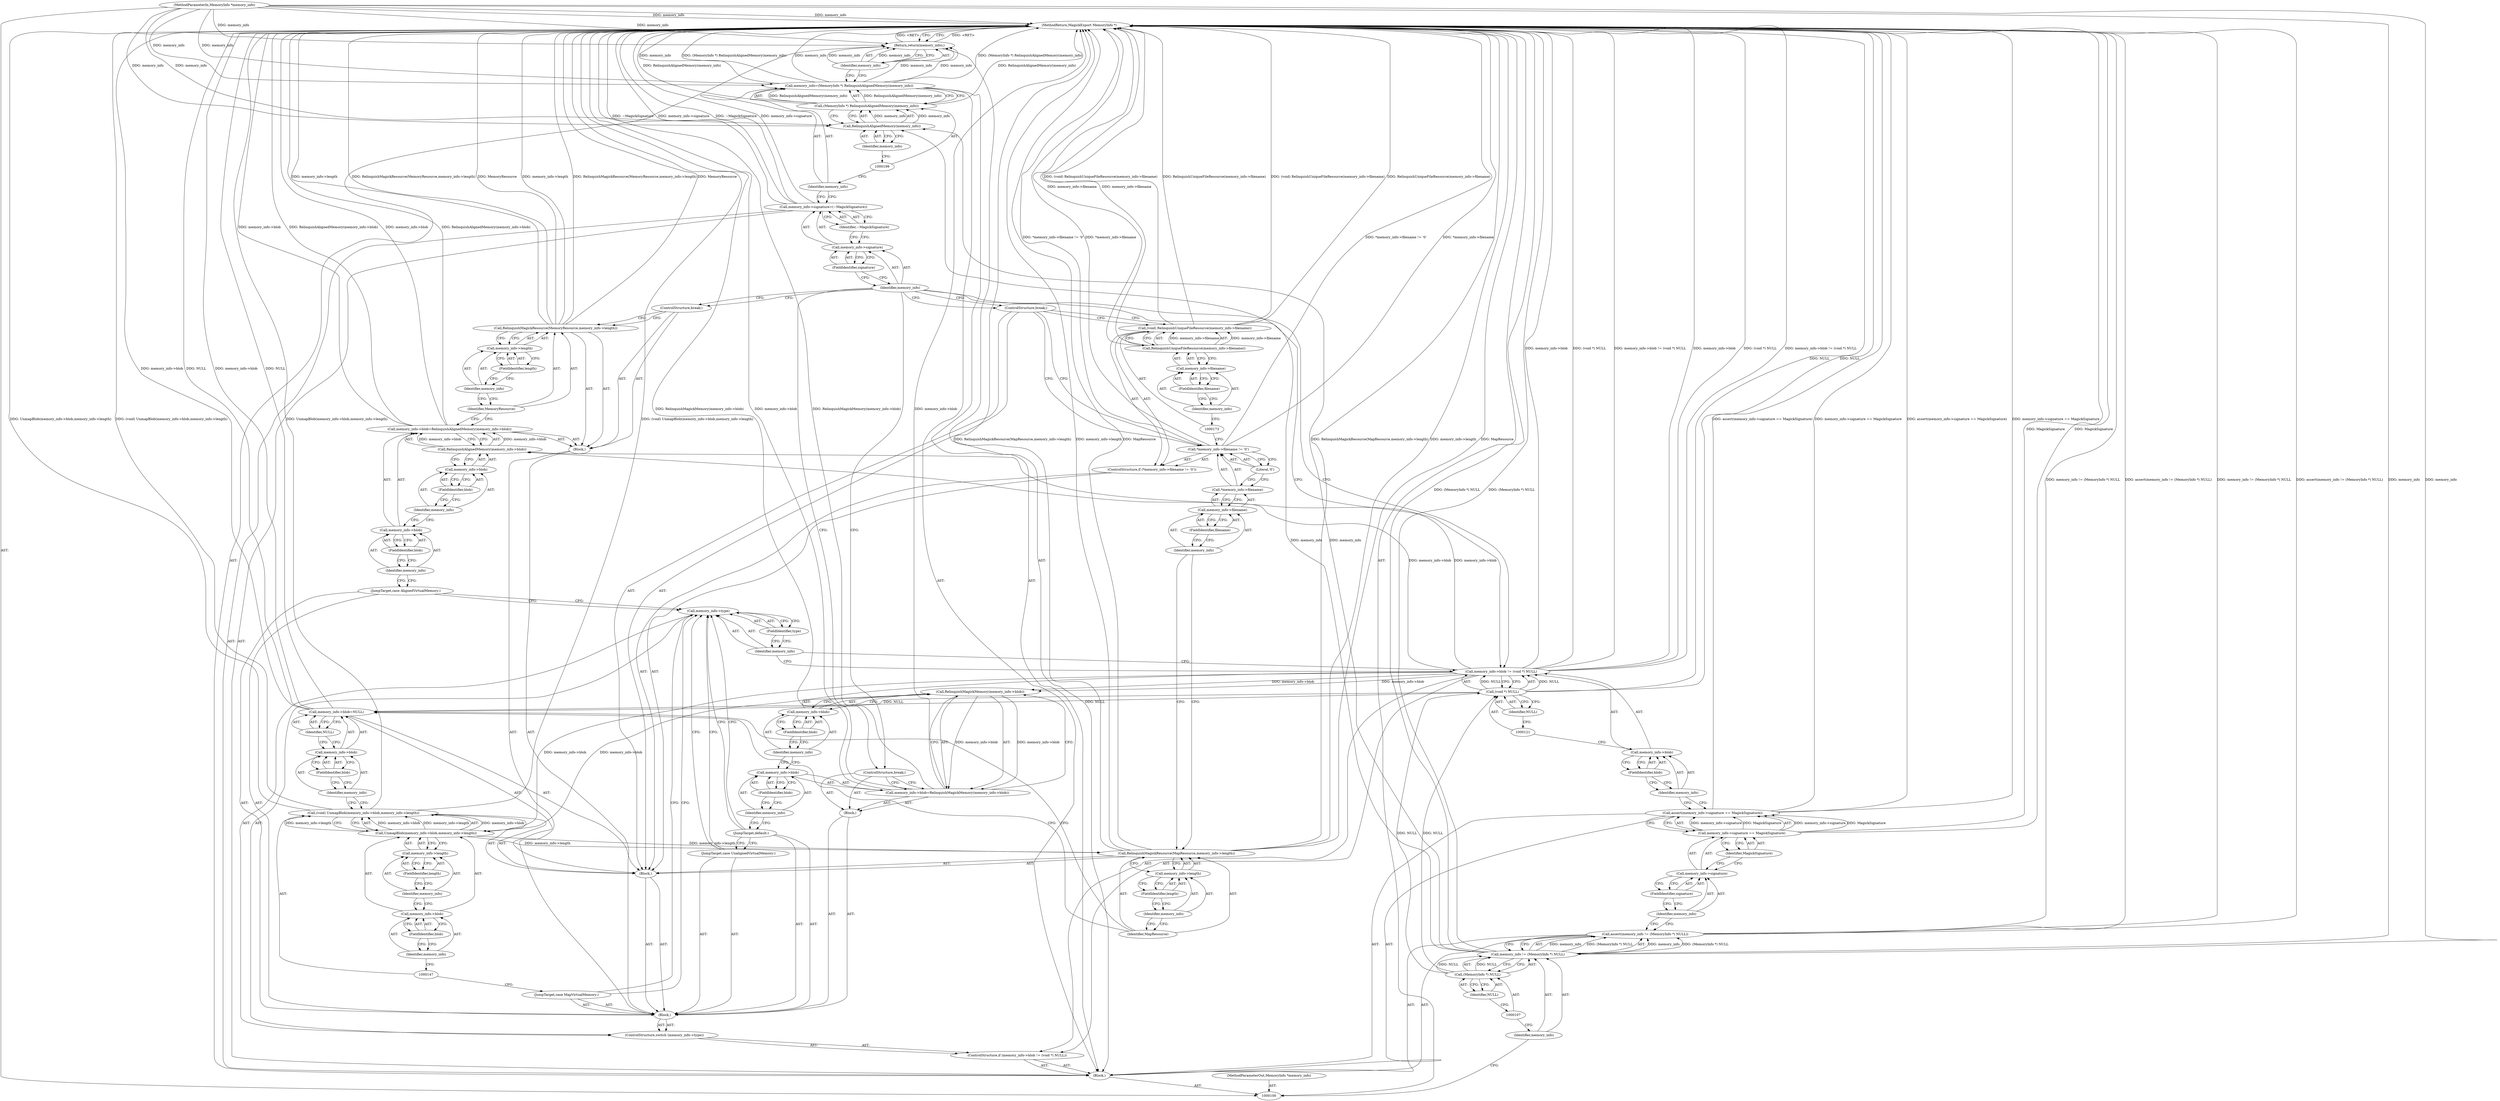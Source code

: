 digraph "1_ImageMagick_0f6fc2d5bf8f500820c3dbcf0d23ee14f2d9f734_0" {
"1000204" [label="(MethodReturn,MagickExport MemoryInfo *)"];
"1000101" [label="(MethodParameterIn,MemoryInfo *memory_info)"];
"1000266" [label="(MethodParameterOut,MemoryInfo *memory_info)"];
"1000133" [label="(FieldIdentifier,blob)"];
"1000134" [label="(Call,RelinquishAlignedMemory(memory_info->blob))"];
"1000135" [label="(Call,memory_info->blob)"];
"1000136" [label="(Identifier,memory_info)"];
"1000137" [label="(FieldIdentifier,blob)"];
"1000130" [label="(Call,memory_info->blob=RelinquishAlignedMemory(memory_info->blob))"];
"1000131" [label="(Call,memory_info->blob)"];
"1000132" [label="(Identifier,memory_info)"];
"1000139" [label="(Identifier,MemoryResource)"];
"1000140" [label="(Call,memory_info->length)"];
"1000141" [label="(Identifier,memory_info)"];
"1000142" [label="(FieldIdentifier,length)"];
"1000138" [label="(Call,RelinquishMagickResource(MemoryResource,memory_info->length))"];
"1000143" [label="(ControlStructure,break;)"];
"1000144" [label="(JumpTarget,case MapVirtualMemory:)"];
"1000145" [label="(Block,)"];
"1000148" [label="(Call,UnmapBlob(memory_info->blob,memory_info->length))"];
"1000149" [label="(Call,memory_info->blob)"];
"1000150" [label="(Identifier,memory_info)"];
"1000151" [label="(FieldIdentifier,blob)"];
"1000152" [label="(Call,memory_info->length)"];
"1000153" [label="(Identifier,memory_info)"];
"1000154" [label="(FieldIdentifier,length)"];
"1000146" [label="(Call,(void) UnmapBlob(memory_info->blob,memory_info->length))"];
"1000158" [label="(FieldIdentifier,blob)"];
"1000159" [label="(Identifier,NULL)"];
"1000155" [label="(Call,memory_info->blob=NULL)"];
"1000156" [label="(Call,memory_info->blob)"];
"1000157" [label="(Identifier,memory_info)"];
"1000161" [label="(Identifier,MapResource)"];
"1000162" [label="(Call,memory_info->length)"];
"1000163" [label="(Identifier,memory_info)"];
"1000164" [label="(FieldIdentifier,length)"];
"1000160" [label="(Call,RelinquishMagickResource(MapResource,memory_info->length))"];
"1000166" [label="(Call,*memory_info->filename != '\0')"];
"1000167" [label="(Call,*memory_info->filename)"];
"1000168" [label="(Call,memory_info->filename)"];
"1000169" [label="(Identifier,memory_info)"];
"1000170" [label="(FieldIdentifier,filename)"];
"1000171" [label="(Literal,'\0')"];
"1000165" [label="(ControlStructure,if (*memory_info->filename != '\0'))"];
"1000102" [label="(Block,)"];
"1000172" [label="(Call,(void) RelinquishUniqueFileResource(memory_info->filename))"];
"1000174" [label="(Call,RelinquishUniqueFileResource(memory_info->filename))"];
"1000175" [label="(Call,memory_info->filename)"];
"1000176" [label="(Identifier,memory_info)"];
"1000177" [label="(FieldIdentifier,filename)"];
"1000178" [label="(ControlStructure,break;)"];
"1000179" [label="(JumpTarget,case UnalignedVirtualMemory:)"];
"1000180" [label="(JumpTarget,default:)"];
"1000181" [label="(Block,)"];
"1000185" [label="(FieldIdentifier,blob)"];
"1000186" [label="(Call,RelinquishMagickMemory(memory_info->blob))"];
"1000187" [label="(Call,memory_info->blob)"];
"1000188" [label="(Identifier,memory_info)"];
"1000189" [label="(FieldIdentifier,blob)"];
"1000182" [label="(Call,memory_info->blob=RelinquishMagickMemory(memory_info->blob))"];
"1000183" [label="(Call,memory_info->blob)"];
"1000184" [label="(Identifier,memory_info)"];
"1000190" [label="(ControlStructure,break;)"];
"1000103" [label="(Call,assert(memory_info != (MemoryInfo *) NULL))"];
"1000106" [label="(Call,(MemoryInfo *) NULL)"];
"1000108" [label="(Identifier,NULL)"];
"1000104" [label="(Call,memory_info != (MemoryInfo *) NULL)"];
"1000105" [label="(Identifier,memory_info)"];
"1000194" [label="(FieldIdentifier,signature)"];
"1000191" [label="(Call,memory_info->signature=(~MagickSignature))"];
"1000192" [label="(Call,memory_info->signature)"];
"1000193" [label="(Identifier,memory_info)"];
"1000195" [label="(Identifier,~MagickSignature)"];
"1000198" [label="(Call,(MemoryInfo *) RelinquishAlignedMemory(memory_info))"];
"1000196" [label="(Call,memory_info=(MemoryInfo *) RelinquishAlignedMemory(memory_info))"];
"1000197" [label="(Identifier,memory_info)"];
"1000200" [label="(Call,RelinquishAlignedMemory(memory_info))"];
"1000201" [label="(Identifier,memory_info)"];
"1000202" [label="(Return,return(memory_info);)"];
"1000203" [label="(Identifier,memory_info)"];
"1000109" [label="(Call,assert(memory_info->signature == MagickSignature))"];
"1000113" [label="(FieldIdentifier,signature)"];
"1000114" [label="(Identifier,MagickSignature)"];
"1000110" [label="(Call,memory_info->signature == MagickSignature)"];
"1000111" [label="(Call,memory_info->signature)"];
"1000112" [label="(Identifier,memory_info)"];
"1000119" [label="(FieldIdentifier,blob)"];
"1000115" [label="(ControlStructure,if (memory_info->blob != (void *) NULL))"];
"1000120" [label="(Call,(void *) NULL)"];
"1000122" [label="(Identifier,NULL)"];
"1000116" [label="(Call,memory_info->blob != (void *) NULL)"];
"1000117" [label="(Call,memory_info->blob)"];
"1000118" [label="(Identifier,memory_info)"];
"1000124" [label="(Call,memory_info->type)"];
"1000125" [label="(Identifier,memory_info)"];
"1000126" [label="(FieldIdentifier,type)"];
"1000123" [label="(ControlStructure,switch (memory_info->type))"];
"1000127" [label="(Block,)"];
"1000128" [label="(JumpTarget,case AlignedVirtualMemory:)"];
"1000129" [label="(Block,)"];
"1000204" -> "1000100"  [label="AST: "];
"1000204" -> "1000202"  [label="CFG: "];
"1000172" -> "1000204"  [label="DDG: (void) RelinquishUniqueFileResource(memory_info->filename)"];
"1000172" -> "1000204"  [label="DDG: RelinquishUniqueFileResource(memory_info->filename)"];
"1000198" -> "1000204"  [label="DDG: RelinquishAlignedMemory(memory_info)"];
"1000103" -> "1000204"  [label="DDG: memory_info != (MemoryInfo *) NULL"];
"1000103" -> "1000204"  [label="DDG: assert(memory_info != (MemoryInfo *) NULL)"];
"1000138" -> "1000204"  [label="DDG: MemoryResource"];
"1000138" -> "1000204"  [label="DDG: memory_info->length"];
"1000138" -> "1000204"  [label="DDG: RelinquishMagickResource(MemoryResource,memory_info->length)"];
"1000146" -> "1000204"  [label="DDG: UnmapBlob(memory_info->blob,memory_info->length)"];
"1000146" -> "1000204"  [label="DDG: (void) UnmapBlob(memory_info->blob,memory_info->length)"];
"1000196" -> "1000204"  [label="DDG: memory_info"];
"1000196" -> "1000204"  [label="DDG: (MemoryInfo *) RelinquishAlignedMemory(memory_info)"];
"1000120" -> "1000204"  [label="DDG: NULL"];
"1000155" -> "1000204"  [label="DDG: NULL"];
"1000155" -> "1000204"  [label="DDG: memory_info->blob"];
"1000116" -> "1000204"  [label="DDG: memory_info->blob"];
"1000116" -> "1000204"  [label="DDG: (void *) NULL"];
"1000116" -> "1000204"  [label="DDG: memory_info->blob != (void *) NULL"];
"1000182" -> "1000204"  [label="DDG: RelinquishMagickMemory(memory_info->blob)"];
"1000182" -> "1000204"  [label="DDG: memory_info->blob"];
"1000110" -> "1000204"  [label="DDG: MagickSignature"];
"1000160" -> "1000204"  [label="DDG: RelinquishMagickResource(MapResource,memory_info->length)"];
"1000160" -> "1000204"  [label="DDG: memory_info->length"];
"1000160" -> "1000204"  [label="DDG: MapResource"];
"1000166" -> "1000204"  [label="DDG: *memory_info->filename != '\0'"];
"1000166" -> "1000204"  [label="DDG: *memory_info->filename"];
"1000191" -> "1000204"  [label="DDG: ~MagickSignature"];
"1000191" -> "1000204"  [label="DDG: memory_info->signature"];
"1000130" -> "1000204"  [label="DDG: RelinquishAlignedMemory(memory_info->blob)"];
"1000130" -> "1000204"  [label="DDG: memory_info->blob"];
"1000101" -> "1000204"  [label="DDG: memory_info"];
"1000109" -> "1000204"  [label="DDG: memory_info->signature == MagickSignature"];
"1000109" -> "1000204"  [label="DDG: assert(memory_info->signature == MagickSignature)"];
"1000104" -> "1000204"  [label="DDG: (MemoryInfo *) NULL"];
"1000174" -> "1000204"  [label="DDG: memory_info->filename"];
"1000202" -> "1000204"  [label="DDG: <RET>"];
"1000101" -> "1000100"  [label="AST: "];
"1000101" -> "1000204"  [label="DDG: memory_info"];
"1000101" -> "1000104"  [label="DDG: memory_info"];
"1000101" -> "1000196"  [label="DDG: memory_info"];
"1000101" -> "1000200"  [label="DDG: memory_info"];
"1000101" -> "1000202"  [label="DDG: memory_info"];
"1000266" -> "1000100"  [label="AST: "];
"1000133" -> "1000131"  [label="AST: "];
"1000133" -> "1000132"  [label="CFG: "];
"1000131" -> "1000133"  [label="CFG: "];
"1000134" -> "1000130"  [label="AST: "];
"1000134" -> "1000135"  [label="CFG: "];
"1000135" -> "1000134"  [label="AST: "];
"1000130" -> "1000134"  [label="CFG: "];
"1000134" -> "1000130"  [label="DDG: memory_info->blob"];
"1000116" -> "1000134"  [label="DDG: memory_info->blob"];
"1000135" -> "1000134"  [label="AST: "];
"1000135" -> "1000137"  [label="CFG: "];
"1000136" -> "1000135"  [label="AST: "];
"1000137" -> "1000135"  [label="AST: "];
"1000134" -> "1000135"  [label="CFG: "];
"1000136" -> "1000135"  [label="AST: "];
"1000136" -> "1000131"  [label="CFG: "];
"1000137" -> "1000136"  [label="CFG: "];
"1000137" -> "1000135"  [label="AST: "];
"1000137" -> "1000136"  [label="CFG: "];
"1000135" -> "1000137"  [label="CFG: "];
"1000130" -> "1000129"  [label="AST: "];
"1000130" -> "1000134"  [label="CFG: "];
"1000131" -> "1000130"  [label="AST: "];
"1000134" -> "1000130"  [label="AST: "];
"1000139" -> "1000130"  [label="CFG: "];
"1000130" -> "1000204"  [label="DDG: RelinquishAlignedMemory(memory_info->blob)"];
"1000130" -> "1000204"  [label="DDG: memory_info->blob"];
"1000134" -> "1000130"  [label="DDG: memory_info->blob"];
"1000131" -> "1000130"  [label="AST: "];
"1000131" -> "1000133"  [label="CFG: "];
"1000132" -> "1000131"  [label="AST: "];
"1000133" -> "1000131"  [label="AST: "];
"1000136" -> "1000131"  [label="CFG: "];
"1000132" -> "1000131"  [label="AST: "];
"1000132" -> "1000128"  [label="CFG: "];
"1000133" -> "1000132"  [label="CFG: "];
"1000139" -> "1000138"  [label="AST: "];
"1000139" -> "1000130"  [label="CFG: "];
"1000141" -> "1000139"  [label="CFG: "];
"1000140" -> "1000138"  [label="AST: "];
"1000140" -> "1000142"  [label="CFG: "];
"1000141" -> "1000140"  [label="AST: "];
"1000142" -> "1000140"  [label="AST: "];
"1000138" -> "1000140"  [label="CFG: "];
"1000141" -> "1000140"  [label="AST: "];
"1000141" -> "1000139"  [label="CFG: "];
"1000142" -> "1000141"  [label="CFG: "];
"1000142" -> "1000140"  [label="AST: "];
"1000142" -> "1000141"  [label="CFG: "];
"1000140" -> "1000142"  [label="CFG: "];
"1000138" -> "1000129"  [label="AST: "];
"1000138" -> "1000140"  [label="CFG: "];
"1000139" -> "1000138"  [label="AST: "];
"1000140" -> "1000138"  [label="AST: "];
"1000143" -> "1000138"  [label="CFG: "];
"1000138" -> "1000204"  [label="DDG: MemoryResource"];
"1000138" -> "1000204"  [label="DDG: memory_info->length"];
"1000138" -> "1000204"  [label="DDG: RelinquishMagickResource(MemoryResource,memory_info->length)"];
"1000143" -> "1000129"  [label="AST: "];
"1000143" -> "1000138"  [label="CFG: "];
"1000193" -> "1000143"  [label="CFG: "];
"1000144" -> "1000127"  [label="AST: "];
"1000144" -> "1000124"  [label="CFG: "];
"1000147" -> "1000144"  [label="CFG: "];
"1000145" -> "1000127"  [label="AST: "];
"1000146" -> "1000145"  [label="AST: "];
"1000155" -> "1000145"  [label="AST: "];
"1000160" -> "1000145"  [label="AST: "];
"1000165" -> "1000145"  [label="AST: "];
"1000178" -> "1000145"  [label="AST: "];
"1000148" -> "1000146"  [label="AST: "];
"1000148" -> "1000152"  [label="CFG: "];
"1000149" -> "1000148"  [label="AST: "];
"1000152" -> "1000148"  [label="AST: "];
"1000146" -> "1000148"  [label="CFG: "];
"1000148" -> "1000146"  [label="DDG: memory_info->blob"];
"1000148" -> "1000146"  [label="DDG: memory_info->length"];
"1000116" -> "1000148"  [label="DDG: memory_info->blob"];
"1000148" -> "1000160"  [label="DDG: memory_info->length"];
"1000149" -> "1000148"  [label="AST: "];
"1000149" -> "1000151"  [label="CFG: "];
"1000150" -> "1000149"  [label="AST: "];
"1000151" -> "1000149"  [label="AST: "];
"1000153" -> "1000149"  [label="CFG: "];
"1000150" -> "1000149"  [label="AST: "];
"1000150" -> "1000147"  [label="CFG: "];
"1000151" -> "1000150"  [label="CFG: "];
"1000151" -> "1000149"  [label="AST: "];
"1000151" -> "1000150"  [label="CFG: "];
"1000149" -> "1000151"  [label="CFG: "];
"1000152" -> "1000148"  [label="AST: "];
"1000152" -> "1000154"  [label="CFG: "];
"1000153" -> "1000152"  [label="AST: "];
"1000154" -> "1000152"  [label="AST: "];
"1000148" -> "1000152"  [label="CFG: "];
"1000153" -> "1000152"  [label="AST: "];
"1000153" -> "1000149"  [label="CFG: "];
"1000154" -> "1000153"  [label="CFG: "];
"1000154" -> "1000152"  [label="AST: "];
"1000154" -> "1000153"  [label="CFG: "];
"1000152" -> "1000154"  [label="CFG: "];
"1000146" -> "1000145"  [label="AST: "];
"1000146" -> "1000148"  [label="CFG: "];
"1000147" -> "1000146"  [label="AST: "];
"1000148" -> "1000146"  [label="AST: "];
"1000157" -> "1000146"  [label="CFG: "];
"1000146" -> "1000204"  [label="DDG: UnmapBlob(memory_info->blob,memory_info->length)"];
"1000146" -> "1000204"  [label="DDG: (void) UnmapBlob(memory_info->blob,memory_info->length)"];
"1000148" -> "1000146"  [label="DDG: memory_info->blob"];
"1000148" -> "1000146"  [label="DDG: memory_info->length"];
"1000158" -> "1000156"  [label="AST: "];
"1000158" -> "1000157"  [label="CFG: "];
"1000156" -> "1000158"  [label="CFG: "];
"1000159" -> "1000155"  [label="AST: "];
"1000159" -> "1000156"  [label="CFG: "];
"1000155" -> "1000159"  [label="CFG: "];
"1000155" -> "1000145"  [label="AST: "];
"1000155" -> "1000159"  [label="CFG: "];
"1000156" -> "1000155"  [label="AST: "];
"1000159" -> "1000155"  [label="AST: "];
"1000161" -> "1000155"  [label="CFG: "];
"1000155" -> "1000204"  [label="DDG: NULL"];
"1000155" -> "1000204"  [label="DDG: memory_info->blob"];
"1000120" -> "1000155"  [label="DDG: NULL"];
"1000156" -> "1000155"  [label="AST: "];
"1000156" -> "1000158"  [label="CFG: "];
"1000157" -> "1000156"  [label="AST: "];
"1000158" -> "1000156"  [label="AST: "];
"1000159" -> "1000156"  [label="CFG: "];
"1000157" -> "1000156"  [label="AST: "];
"1000157" -> "1000146"  [label="CFG: "];
"1000158" -> "1000157"  [label="CFG: "];
"1000161" -> "1000160"  [label="AST: "];
"1000161" -> "1000155"  [label="CFG: "];
"1000163" -> "1000161"  [label="CFG: "];
"1000162" -> "1000160"  [label="AST: "];
"1000162" -> "1000164"  [label="CFG: "];
"1000163" -> "1000162"  [label="AST: "];
"1000164" -> "1000162"  [label="AST: "];
"1000160" -> "1000162"  [label="CFG: "];
"1000163" -> "1000162"  [label="AST: "];
"1000163" -> "1000161"  [label="CFG: "];
"1000164" -> "1000163"  [label="CFG: "];
"1000164" -> "1000162"  [label="AST: "];
"1000164" -> "1000163"  [label="CFG: "];
"1000162" -> "1000164"  [label="CFG: "];
"1000160" -> "1000145"  [label="AST: "];
"1000160" -> "1000162"  [label="CFG: "];
"1000161" -> "1000160"  [label="AST: "];
"1000162" -> "1000160"  [label="AST: "];
"1000169" -> "1000160"  [label="CFG: "];
"1000160" -> "1000204"  [label="DDG: RelinquishMagickResource(MapResource,memory_info->length)"];
"1000160" -> "1000204"  [label="DDG: memory_info->length"];
"1000160" -> "1000204"  [label="DDG: MapResource"];
"1000148" -> "1000160"  [label="DDG: memory_info->length"];
"1000166" -> "1000165"  [label="AST: "];
"1000166" -> "1000171"  [label="CFG: "];
"1000167" -> "1000166"  [label="AST: "];
"1000171" -> "1000166"  [label="AST: "];
"1000173" -> "1000166"  [label="CFG: "];
"1000178" -> "1000166"  [label="CFG: "];
"1000166" -> "1000204"  [label="DDG: *memory_info->filename != '\0'"];
"1000166" -> "1000204"  [label="DDG: *memory_info->filename"];
"1000167" -> "1000166"  [label="AST: "];
"1000167" -> "1000168"  [label="CFG: "];
"1000168" -> "1000167"  [label="AST: "];
"1000171" -> "1000167"  [label="CFG: "];
"1000168" -> "1000167"  [label="AST: "];
"1000168" -> "1000170"  [label="CFG: "];
"1000169" -> "1000168"  [label="AST: "];
"1000170" -> "1000168"  [label="AST: "];
"1000167" -> "1000168"  [label="CFG: "];
"1000169" -> "1000168"  [label="AST: "];
"1000169" -> "1000160"  [label="CFG: "];
"1000170" -> "1000169"  [label="CFG: "];
"1000170" -> "1000168"  [label="AST: "];
"1000170" -> "1000169"  [label="CFG: "];
"1000168" -> "1000170"  [label="CFG: "];
"1000171" -> "1000166"  [label="AST: "];
"1000171" -> "1000167"  [label="CFG: "];
"1000166" -> "1000171"  [label="CFG: "];
"1000165" -> "1000145"  [label="AST: "];
"1000166" -> "1000165"  [label="AST: "];
"1000172" -> "1000165"  [label="AST: "];
"1000102" -> "1000100"  [label="AST: "];
"1000103" -> "1000102"  [label="AST: "];
"1000109" -> "1000102"  [label="AST: "];
"1000115" -> "1000102"  [label="AST: "];
"1000191" -> "1000102"  [label="AST: "];
"1000196" -> "1000102"  [label="AST: "];
"1000202" -> "1000102"  [label="AST: "];
"1000172" -> "1000165"  [label="AST: "];
"1000172" -> "1000174"  [label="CFG: "];
"1000173" -> "1000172"  [label="AST: "];
"1000174" -> "1000172"  [label="AST: "];
"1000178" -> "1000172"  [label="CFG: "];
"1000172" -> "1000204"  [label="DDG: (void) RelinquishUniqueFileResource(memory_info->filename)"];
"1000172" -> "1000204"  [label="DDG: RelinquishUniqueFileResource(memory_info->filename)"];
"1000174" -> "1000172"  [label="DDG: memory_info->filename"];
"1000174" -> "1000172"  [label="AST: "];
"1000174" -> "1000175"  [label="CFG: "];
"1000175" -> "1000174"  [label="AST: "];
"1000172" -> "1000174"  [label="CFG: "];
"1000174" -> "1000204"  [label="DDG: memory_info->filename"];
"1000174" -> "1000172"  [label="DDG: memory_info->filename"];
"1000175" -> "1000174"  [label="AST: "];
"1000175" -> "1000177"  [label="CFG: "];
"1000176" -> "1000175"  [label="AST: "];
"1000177" -> "1000175"  [label="AST: "];
"1000174" -> "1000175"  [label="CFG: "];
"1000176" -> "1000175"  [label="AST: "];
"1000176" -> "1000173"  [label="CFG: "];
"1000177" -> "1000176"  [label="CFG: "];
"1000177" -> "1000175"  [label="AST: "];
"1000177" -> "1000176"  [label="CFG: "];
"1000175" -> "1000177"  [label="CFG: "];
"1000178" -> "1000145"  [label="AST: "];
"1000178" -> "1000172"  [label="CFG: "];
"1000178" -> "1000166"  [label="CFG: "];
"1000193" -> "1000178"  [label="CFG: "];
"1000179" -> "1000127"  [label="AST: "];
"1000179" -> "1000124"  [label="CFG: "];
"1000180" -> "1000179"  [label="CFG: "];
"1000180" -> "1000127"  [label="AST: "];
"1000180" -> "1000124"  [label="CFG: "];
"1000180" -> "1000179"  [label="CFG: "];
"1000184" -> "1000180"  [label="CFG: "];
"1000181" -> "1000127"  [label="AST: "];
"1000182" -> "1000181"  [label="AST: "];
"1000190" -> "1000181"  [label="AST: "];
"1000185" -> "1000183"  [label="AST: "];
"1000185" -> "1000184"  [label="CFG: "];
"1000183" -> "1000185"  [label="CFG: "];
"1000186" -> "1000182"  [label="AST: "];
"1000186" -> "1000187"  [label="CFG: "];
"1000187" -> "1000186"  [label="AST: "];
"1000182" -> "1000186"  [label="CFG: "];
"1000186" -> "1000182"  [label="DDG: memory_info->blob"];
"1000116" -> "1000186"  [label="DDG: memory_info->blob"];
"1000187" -> "1000186"  [label="AST: "];
"1000187" -> "1000189"  [label="CFG: "];
"1000188" -> "1000187"  [label="AST: "];
"1000189" -> "1000187"  [label="AST: "];
"1000186" -> "1000187"  [label="CFG: "];
"1000188" -> "1000187"  [label="AST: "];
"1000188" -> "1000183"  [label="CFG: "];
"1000189" -> "1000188"  [label="CFG: "];
"1000189" -> "1000187"  [label="AST: "];
"1000189" -> "1000188"  [label="CFG: "];
"1000187" -> "1000189"  [label="CFG: "];
"1000182" -> "1000181"  [label="AST: "];
"1000182" -> "1000186"  [label="CFG: "];
"1000183" -> "1000182"  [label="AST: "];
"1000186" -> "1000182"  [label="AST: "];
"1000190" -> "1000182"  [label="CFG: "];
"1000182" -> "1000204"  [label="DDG: RelinquishMagickMemory(memory_info->blob)"];
"1000182" -> "1000204"  [label="DDG: memory_info->blob"];
"1000186" -> "1000182"  [label="DDG: memory_info->blob"];
"1000183" -> "1000182"  [label="AST: "];
"1000183" -> "1000185"  [label="CFG: "];
"1000184" -> "1000183"  [label="AST: "];
"1000185" -> "1000183"  [label="AST: "];
"1000188" -> "1000183"  [label="CFG: "];
"1000184" -> "1000183"  [label="AST: "];
"1000184" -> "1000180"  [label="CFG: "];
"1000185" -> "1000184"  [label="CFG: "];
"1000190" -> "1000181"  [label="AST: "];
"1000190" -> "1000182"  [label="CFG: "];
"1000193" -> "1000190"  [label="CFG: "];
"1000103" -> "1000102"  [label="AST: "];
"1000103" -> "1000104"  [label="CFG: "];
"1000104" -> "1000103"  [label="AST: "];
"1000112" -> "1000103"  [label="CFG: "];
"1000103" -> "1000204"  [label="DDG: memory_info != (MemoryInfo *) NULL"];
"1000103" -> "1000204"  [label="DDG: assert(memory_info != (MemoryInfo *) NULL)"];
"1000104" -> "1000103"  [label="DDG: memory_info"];
"1000104" -> "1000103"  [label="DDG: (MemoryInfo *) NULL"];
"1000106" -> "1000104"  [label="AST: "];
"1000106" -> "1000108"  [label="CFG: "];
"1000107" -> "1000106"  [label="AST: "];
"1000108" -> "1000106"  [label="AST: "];
"1000104" -> "1000106"  [label="CFG: "];
"1000106" -> "1000104"  [label="DDG: NULL"];
"1000106" -> "1000120"  [label="DDG: NULL"];
"1000108" -> "1000106"  [label="AST: "];
"1000108" -> "1000107"  [label="CFG: "];
"1000106" -> "1000108"  [label="CFG: "];
"1000104" -> "1000103"  [label="AST: "];
"1000104" -> "1000106"  [label="CFG: "];
"1000105" -> "1000104"  [label="AST: "];
"1000106" -> "1000104"  [label="AST: "];
"1000103" -> "1000104"  [label="CFG: "];
"1000104" -> "1000204"  [label="DDG: (MemoryInfo *) NULL"];
"1000104" -> "1000103"  [label="DDG: memory_info"];
"1000104" -> "1000103"  [label="DDG: (MemoryInfo *) NULL"];
"1000101" -> "1000104"  [label="DDG: memory_info"];
"1000106" -> "1000104"  [label="DDG: NULL"];
"1000104" -> "1000200"  [label="DDG: memory_info"];
"1000105" -> "1000104"  [label="AST: "];
"1000105" -> "1000100"  [label="CFG: "];
"1000107" -> "1000105"  [label="CFG: "];
"1000194" -> "1000192"  [label="AST: "];
"1000194" -> "1000193"  [label="CFG: "];
"1000192" -> "1000194"  [label="CFG: "];
"1000191" -> "1000102"  [label="AST: "];
"1000191" -> "1000195"  [label="CFG: "];
"1000192" -> "1000191"  [label="AST: "];
"1000195" -> "1000191"  [label="AST: "];
"1000197" -> "1000191"  [label="CFG: "];
"1000191" -> "1000204"  [label="DDG: ~MagickSignature"];
"1000191" -> "1000204"  [label="DDG: memory_info->signature"];
"1000192" -> "1000191"  [label="AST: "];
"1000192" -> "1000194"  [label="CFG: "];
"1000193" -> "1000192"  [label="AST: "];
"1000194" -> "1000192"  [label="AST: "];
"1000195" -> "1000192"  [label="CFG: "];
"1000193" -> "1000192"  [label="AST: "];
"1000193" -> "1000143"  [label="CFG: "];
"1000193" -> "1000178"  [label="CFG: "];
"1000193" -> "1000190"  [label="CFG: "];
"1000193" -> "1000116"  [label="CFG: "];
"1000194" -> "1000193"  [label="CFG: "];
"1000195" -> "1000191"  [label="AST: "];
"1000195" -> "1000192"  [label="CFG: "];
"1000191" -> "1000195"  [label="CFG: "];
"1000198" -> "1000196"  [label="AST: "];
"1000198" -> "1000200"  [label="CFG: "];
"1000199" -> "1000198"  [label="AST: "];
"1000200" -> "1000198"  [label="AST: "];
"1000196" -> "1000198"  [label="CFG: "];
"1000198" -> "1000204"  [label="DDG: RelinquishAlignedMemory(memory_info)"];
"1000198" -> "1000196"  [label="DDG: RelinquishAlignedMemory(memory_info)"];
"1000200" -> "1000198"  [label="DDG: memory_info"];
"1000196" -> "1000102"  [label="AST: "];
"1000196" -> "1000198"  [label="CFG: "];
"1000197" -> "1000196"  [label="AST: "];
"1000198" -> "1000196"  [label="AST: "];
"1000203" -> "1000196"  [label="CFG: "];
"1000196" -> "1000204"  [label="DDG: memory_info"];
"1000196" -> "1000204"  [label="DDG: (MemoryInfo *) RelinquishAlignedMemory(memory_info)"];
"1000198" -> "1000196"  [label="DDG: RelinquishAlignedMemory(memory_info)"];
"1000101" -> "1000196"  [label="DDG: memory_info"];
"1000196" -> "1000202"  [label="DDG: memory_info"];
"1000197" -> "1000196"  [label="AST: "];
"1000197" -> "1000191"  [label="CFG: "];
"1000199" -> "1000197"  [label="CFG: "];
"1000200" -> "1000198"  [label="AST: "];
"1000200" -> "1000201"  [label="CFG: "];
"1000201" -> "1000200"  [label="AST: "];
"1000198" -> "1000200"  [label="CFG: "];
"1000200" -> "1000198"  [label="DDG: memory_info"];
"1000104" -> "1000200"  [label="DDG: memory_info"];
"1000101" -> "1000200"  [label="DDG: memory_info"];
"1000201" -> "1000200"  [label="AST: "];
"1000201" -> "1000199"  [label="CFG: "];
"1000200" -> "1000201"  [label="CFG: "];
"1000202" -> "1000102"  [label="AST: "];
"1000202" -> "1000203"  [label="CFG: "];
"1000203" -> "1000202"  [label="AST: "];
"1000204" -> "1000202"  [label="CFG: "];
"1000202" -> "1000204"  [label="DDG: <RET>"];
"1000203" -> "1000202"  [label="DDG: memory_info"];
"1000196" -> "1000202"  [label="DDG: memory_info"];
"1000101" -> "1000202"  [label="DDG: memory_info"];
"1000203" -> "1000202"  [label="AST: "];
"1000203" -> "1000196"  [label="CFG: "];
"1000202" -> "1000203"  [label="CFG: "];
"1000203" -> "1000202"  [label="DDG: memory_info"];
"1000109" -> "1000102"  [label="AST: "];
"1000109" -> "1000110"  [label="CFG: "];
"1000110" -> "1000109"  [label="AST: "];
"1000118" -> "1000109"  [label="CFG: "];
"1000109" -> "1000204"  [label="DDG: memory_info->signature == MagickSignature"];
"1000109" -> "1000204"  [label="DDG: assert(memory_info->signature == MagickSignature)"];
"1000110" -> "1000109"  [label="DDG: memory_info->signature"];
"1000110" -> "1000109"  [label="DDG: MagickSignature"];
"1000113" -> "1000111"  [label="AST: "];
"1000113" -> "1000112"  [label="CFG: "];
"1000111" -> "1000113"  [label="CFG: "];
"1000114" -> "1000110"  [label="AST: "];
"1000114" -> "1000111"  [label="CFG: "];
"1000110" -> "1000114"  [label="CFG: "];
"1000110" -> "1000109"  [label="AST: "];
"1000110" -> "1000114"  [label="CFG: "];
"1000111" -> "1000110"  [label="AST: "];
"1000114" -> "1000110"  [label="AST: "];
"1000109" -> "1000110"  [label="CFG: "];
"1000110" -> "1000204"  [label="DDG: MagickSignature"];
"1000110" -> "1000109"  [label="DDG: memory_info->signature"];
"1000110" -> "1000109"  [label="DDG: MagickSignature"];
"1000111" -> "1000110"  [label="AST: "];
"1000111" -> "1000113"  [label="CFG: "];
"1000112" -> "1000111"  [label="AST: "];
"1000113" -> "1000111"  [label="AST: "];
"1000114" -> "1000111"  [label="CFG: "];
"1000112" -> "1000111"  [label="AST: "];
"1000112" -> "1000103"  [label="CFG: "];
"1000113" -> "1000112"  [label="CFG: "];
"1000119" -> "1000117"  [label="AST: "];
"1000119" -> "1000118"  [label="CFG: "];
"1000117" -> "1000119"  [label="CFG: "];
"1000115" -> "1000102"  [label="AST: "];
"1000116" -> "1000115"  [label="AST: "];
"1000123" -> "1000115"  [label="AST: "];
"1000120" -> "1000116"  [label="AST: "];
"1000120" -> "1000122"  [label="CFG: "];
"1000121" -> "1000120"  [label="AST: "];
"1000122" -> "1000120"  [label="AST: "];
"1000116" -> "1000120"  [label="CFG: "];
"1000120" -> "1000204"  [label="DDG: NULL"];
"1000120" -> "1000116"  [label="DDG: NULL"];
"1000106" -> "1000120"  [label="DDG: NULL"];
"1000120" -> "1000155"  [label="DDG: NULL"];
"1000122" -> "1000120"  [label="AST: "];
"1000122" -> "1000121"  [label="CFG: "];
"1000120" -> "1000122"  [label="CFG: "];
"1000116" -> "1000115"  [label="AST: "];
"1000116" -> "1000120"  [label="CFG: "];
"1000117" -> "1000116"  [label="AST: "];
"1000120" -> "1000116"  [label="AST: "];
"1000125" -> "1000116"  [label="CFG: "];
"1000193" -> "1000116"  [label="CFG: "];
"1000116" -> "1000204"  [label="DDG: memory_info->blob"];
"1000116" -> "1000204"  [label="DDG: (void *) NULL"];
"1000116" -> "1000204"  [label="DDG: memory_info->blob != (void *) NULL"];
"1000120" -> "1000116"  [label="DDG: NULL"];
"1000116" -> "1000134"  [label="DDG: memory_info->blob"];
"1000116" -> "1000148"  [label="DDG: memory_info->blob"];
"1000116" -> "1000186"  [label="DDG: memory_info->blob"];
"1000117" -> "1000116"  [label="AST: "];
"1000117" -> "1000119"  [label="CFG: "];
"1000118" -> "1000117"  [label="AST: "];
"1000119" -> "1000117"  [label="AST: "];
"1000121" -> "1000117"  [label="CFG: "];
"1000118" -> "1000117"  [label="AST: "];
"1000118" -> "1000109"  [label="CFG: "];
"1000119" -> "1000118"  [label="CFG: "];
"1000124" -> "1000123"  [label="AST: "];
"1000124" -> "1000126"  [label="CFG: "];
"1000125" -> "1000124"  [label="AST: "];
"1000126" -> "1000124"  [label="AST: "];
"1000128" -> "1000124"  [label="CFG: "];
"1000144" -> "1000124"  [label="CFG: "];
"1000179" -> "1000124"  [label="CFG: "];
"1000180" -> "1000124"  [label="CFG: "];
"1000125" -> "1000124"  [label="AST: "];
"1000125" -> "1000116"  [label="CFG: "];
"1000126" -> "1000125"  [label="CFG: "];
"1000126" -> "1000124"  [label="AST: "];
"1000126" -> "1000125"  [label="CFG: "];
"1000124" -> "1000126"  [label="CFG: "];
"1000123" -> "1000115"  [label="AST: "];
"1000124" -> "1000123"  [label="AST: "];
"1000127" -> "1000123"  [label="AST: "];
"1000127" -> "1000123"  [label="AST: "];
"1000128" -> "1000127"  [label="AST: "];
"1000129" -> "1000127"  [label="AST: "];
"1000144" -> "1000127"  [label="AST: "];
"1000145" -> "1000127"  [label="AST: "];
"1000179" -> "1000127"  [label="AST: "];
"1000180" -> "1000127"  [label="AST: "];
"1000181" -> "1000127"  [label="AST: "];
"1000128" -> "1000127"  [label="AST: "];
"1000128" -> "1000124"  [label="CFG: "];
"1000132" -> "1000128"  [label="CFG: "];
"1000129" -> "1000127"  [label="AST: "];
"1000130" -> "1000129"  [label="AST: "];
"1000138" -> "1000129"  [label="AST: "];
"1000143" -> "1000129"  [label="AST: "];
}
